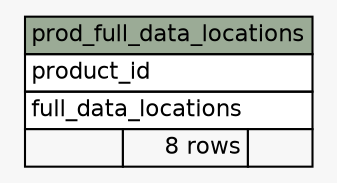 // dot 2.2.1 on Windows 10 10.0
// SchemaSpy rev 590
digraph "prod_full_data_locations" {
  graph [
    rankdir="RL"
    bgcolor="#f7f7f7"
    nodesep="0.18"
    ranksep="0.46"
    fontname="Helvetica"
    fontsize="11"
  ];
  node [
    fontname="Helvetica"
    fontsize="11"
    shape="plaintext"
  ];
  edge [
    arrowsize="0.8"
  ];
  "prod_full_data_locations" [
    label=<
    <TABLE BORDER="0" CELLBORDER="1" CELLSPACING="0" BGCOLOR="#ffffff">
      <TR><TD COLSPAN="3" BGCOLOR="#9bab96" ALIGN="CENTER">prod_full_data_locations</TD></TR>
      <TR><TD PORT="product_id" COLSPAN="3" ALIGN="LEFT">product_id</TD></TR>
      <TR><TD PORT="full_data_locations" COLSPAN="3" ALIGN="LEFT">full_data_locations</TD></TR>
      <TR><TD ALIGN="LEFT" BGCOLOR="#f7f7f7">  </TD><TD ALIGN="RIGHT" BGCOLOR="#f7f7f7">8 rows</TD><TD ALIGN="RIGHT" BGCOLOR="#f7f7f7">  </TD></TR>
    </TABLE>>
    URL="tables/prod_full_data_locations.html"
    tooltip="prod_full_data_locations"
  ];
}
